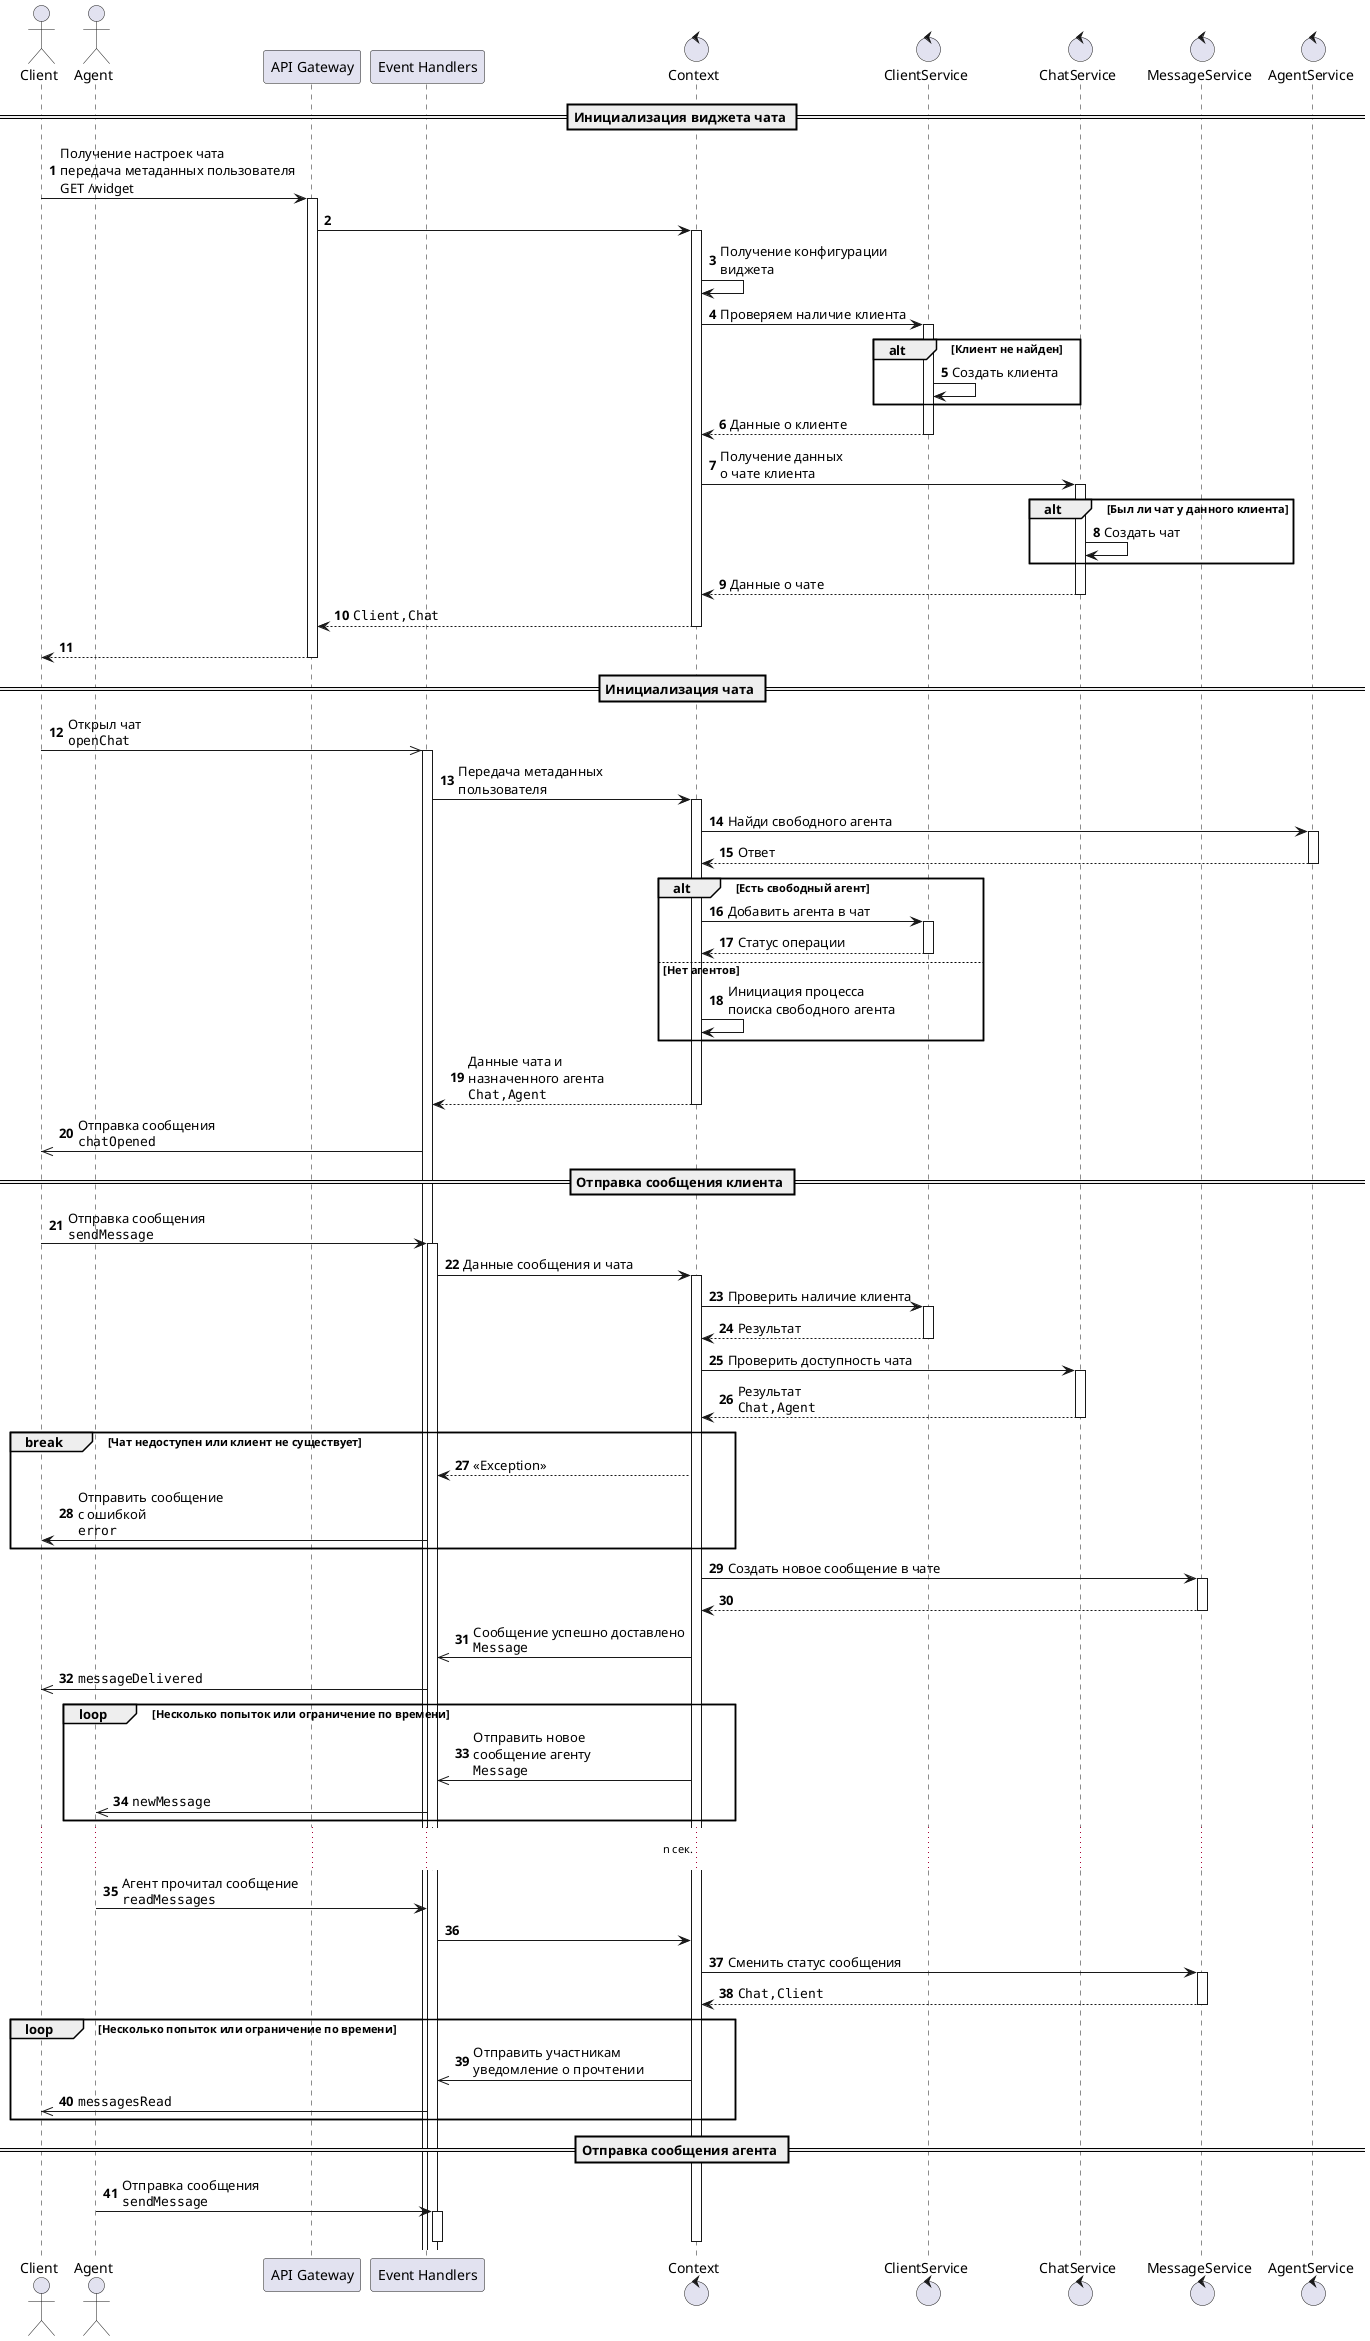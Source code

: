 @startuml

autonumber

actor Client as C
actor Agent as A

participant "API Gateway" as API
participant "Event Handlers" as E

control "Context" as X
control "ClientService" as CS
control "ChatService" as HS
control "MessageService" as MS
control "AgentService" as AS

== Инициализация виджета чата ==

C -> API++: Получение настроек чата\nпередача метаданных пользователя\nGET /widget

API -> X++

X -> X: Получение конфигурации\nвиджета

X -> CS++: Проверяем наличие клиента
alt Клиент не найден
  CS -> CS: Создать клиента
end
CS --> X--: Данные о клиенте

X -> HS++: Получение данных\nо чате клиента
alt Был ли чат у данного клиента
  HS -> HS: Создать чат
end
HS --> X--: Данные о чате

X --> API--: ""Client,Chat""

API --> C--

== Инициализация чата ==

C ->> E++: Открыл чат\n""openChat""
E -> X++: Передача метаданных\nпользователя

X -> AS++: Найди свободного агента
AS --> X--: Ответ

alt Есть свободный агент
  X -> CS++: Добавить агента в чат
  CS --> X--: Статус операции
else Нет агентов
  X -> X: Инициация процесса\nпоиска свободного агента
end

X --> E--: Данные чата и\nназначенного агента\n""Chat,Agent""

E ->> C: Отправка сообщения\n""chatOpened""

== Отправка сообщения клиента ==

C -> E++: Отправка сообщения\n""sendMessage""

E -> X++: Данные сообщения и чата

X -> CS++: Проверить наличие клиента
CS --> X--: Результат

X -> HS++: Проверить доступность чата
HS --> X--: Результат\n""Chat,Agent""

break Чат недоступен или клиент не существует
  X --> E: << Exception >>
  E -> C: Отправить сообщение\nс ошибкой\n""error""
end

X -> MS++: Создать новое сообщение в чате
MS --> X--

X ->> E: Сообщение успешно доставлено\n""Message""
E ->> C: ""messageDelivered""

loop Несколько попыток или ограничение по времени
  X ->> E: Отправить новое\nсообщение агенту\n""Message""
  E ->> A: ""newMessage""
end

... n сек. ...

A -> E: Агент прочитал сообщение\n""readMessages""
E -> X
X -> MS++: Сменить статус сообщения
MS --> X--: ""Chat,Client""

loop Несколько попыток или ограничение по времени
  X ->> E: Отправить участникам\nуведомление о прочтении
  E ->> C: ""messagesRead""
end

== Отправка сообщения агента ==

A -> E++: Отправка сообщения\n""sendMessage""

deactivate X
deactivate E

@enduml
